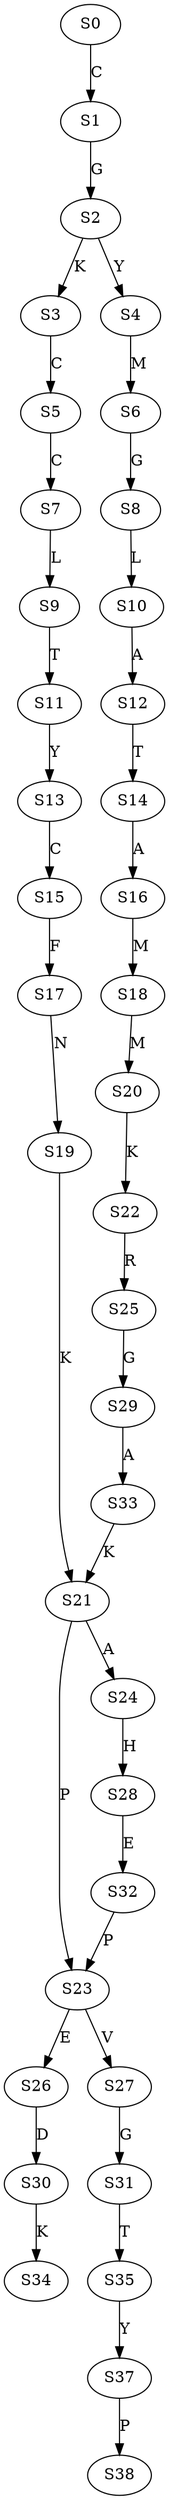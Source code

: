 strict digraph  {
	S0 -> S1 [ label = C ];
	S1 -> S2 [ label = G ];
	S2 -> S3 [ label = K ];
	S2 -> S4 [ label = Y ];
	S3 -> S5 [ label = C ];
	S4 -> S6 [ label = M ];
	S5 -> S7 [ label = C ];
	S6 -> S8 [ label = G ];
	S7 -> S9 [ label = L ];
	S8 -> S10 [ label = L ];
	S9 -> S11 [ label = T ];
	S10 -> S12 [ label = A ];
	S11 -> S13 [ label = Y ];
	S12 -> S14 [ label = T ];
	S13 -> S15 [ label = C ];
	S14 -> S16 [ label = A ];
	S15 -> S17 [ label = F ];
	S16 -> S18 [ label = M ];
	S17 -> S19 [ label = N ];
	S18 -> S20 [ label = M ];
	S19 -> S21 [ label = K ];
	S20 -> S22 [ label = K ];
	S21 -> S23 [ label = P ];
	S21 -> S24 [ label = A ];
	S22 -> S25 [ label = R ];
	S23 -> S26 [ label = E ];
	S23 -> S27 [ label = V ];
	S24 -> S28 [ label = H ];
	S25 -> S29 [ label = G ];
	S26 -> S30 [ label = D ];
	S27 -> S31 [ label = G ];
	S28 -> S32 [ label = E ];
	S29 -> S33 [ label = A ];
	S30 -> S34 [ label = K ];
	S31 -> S35 [ label = T ];
	S32 -> S23 [ label = P ];
	S33 -> S21 [ label = K ];
	S35 -> S37 [ label = Y ];
	S37 -> S38 [ label = P ];
}
